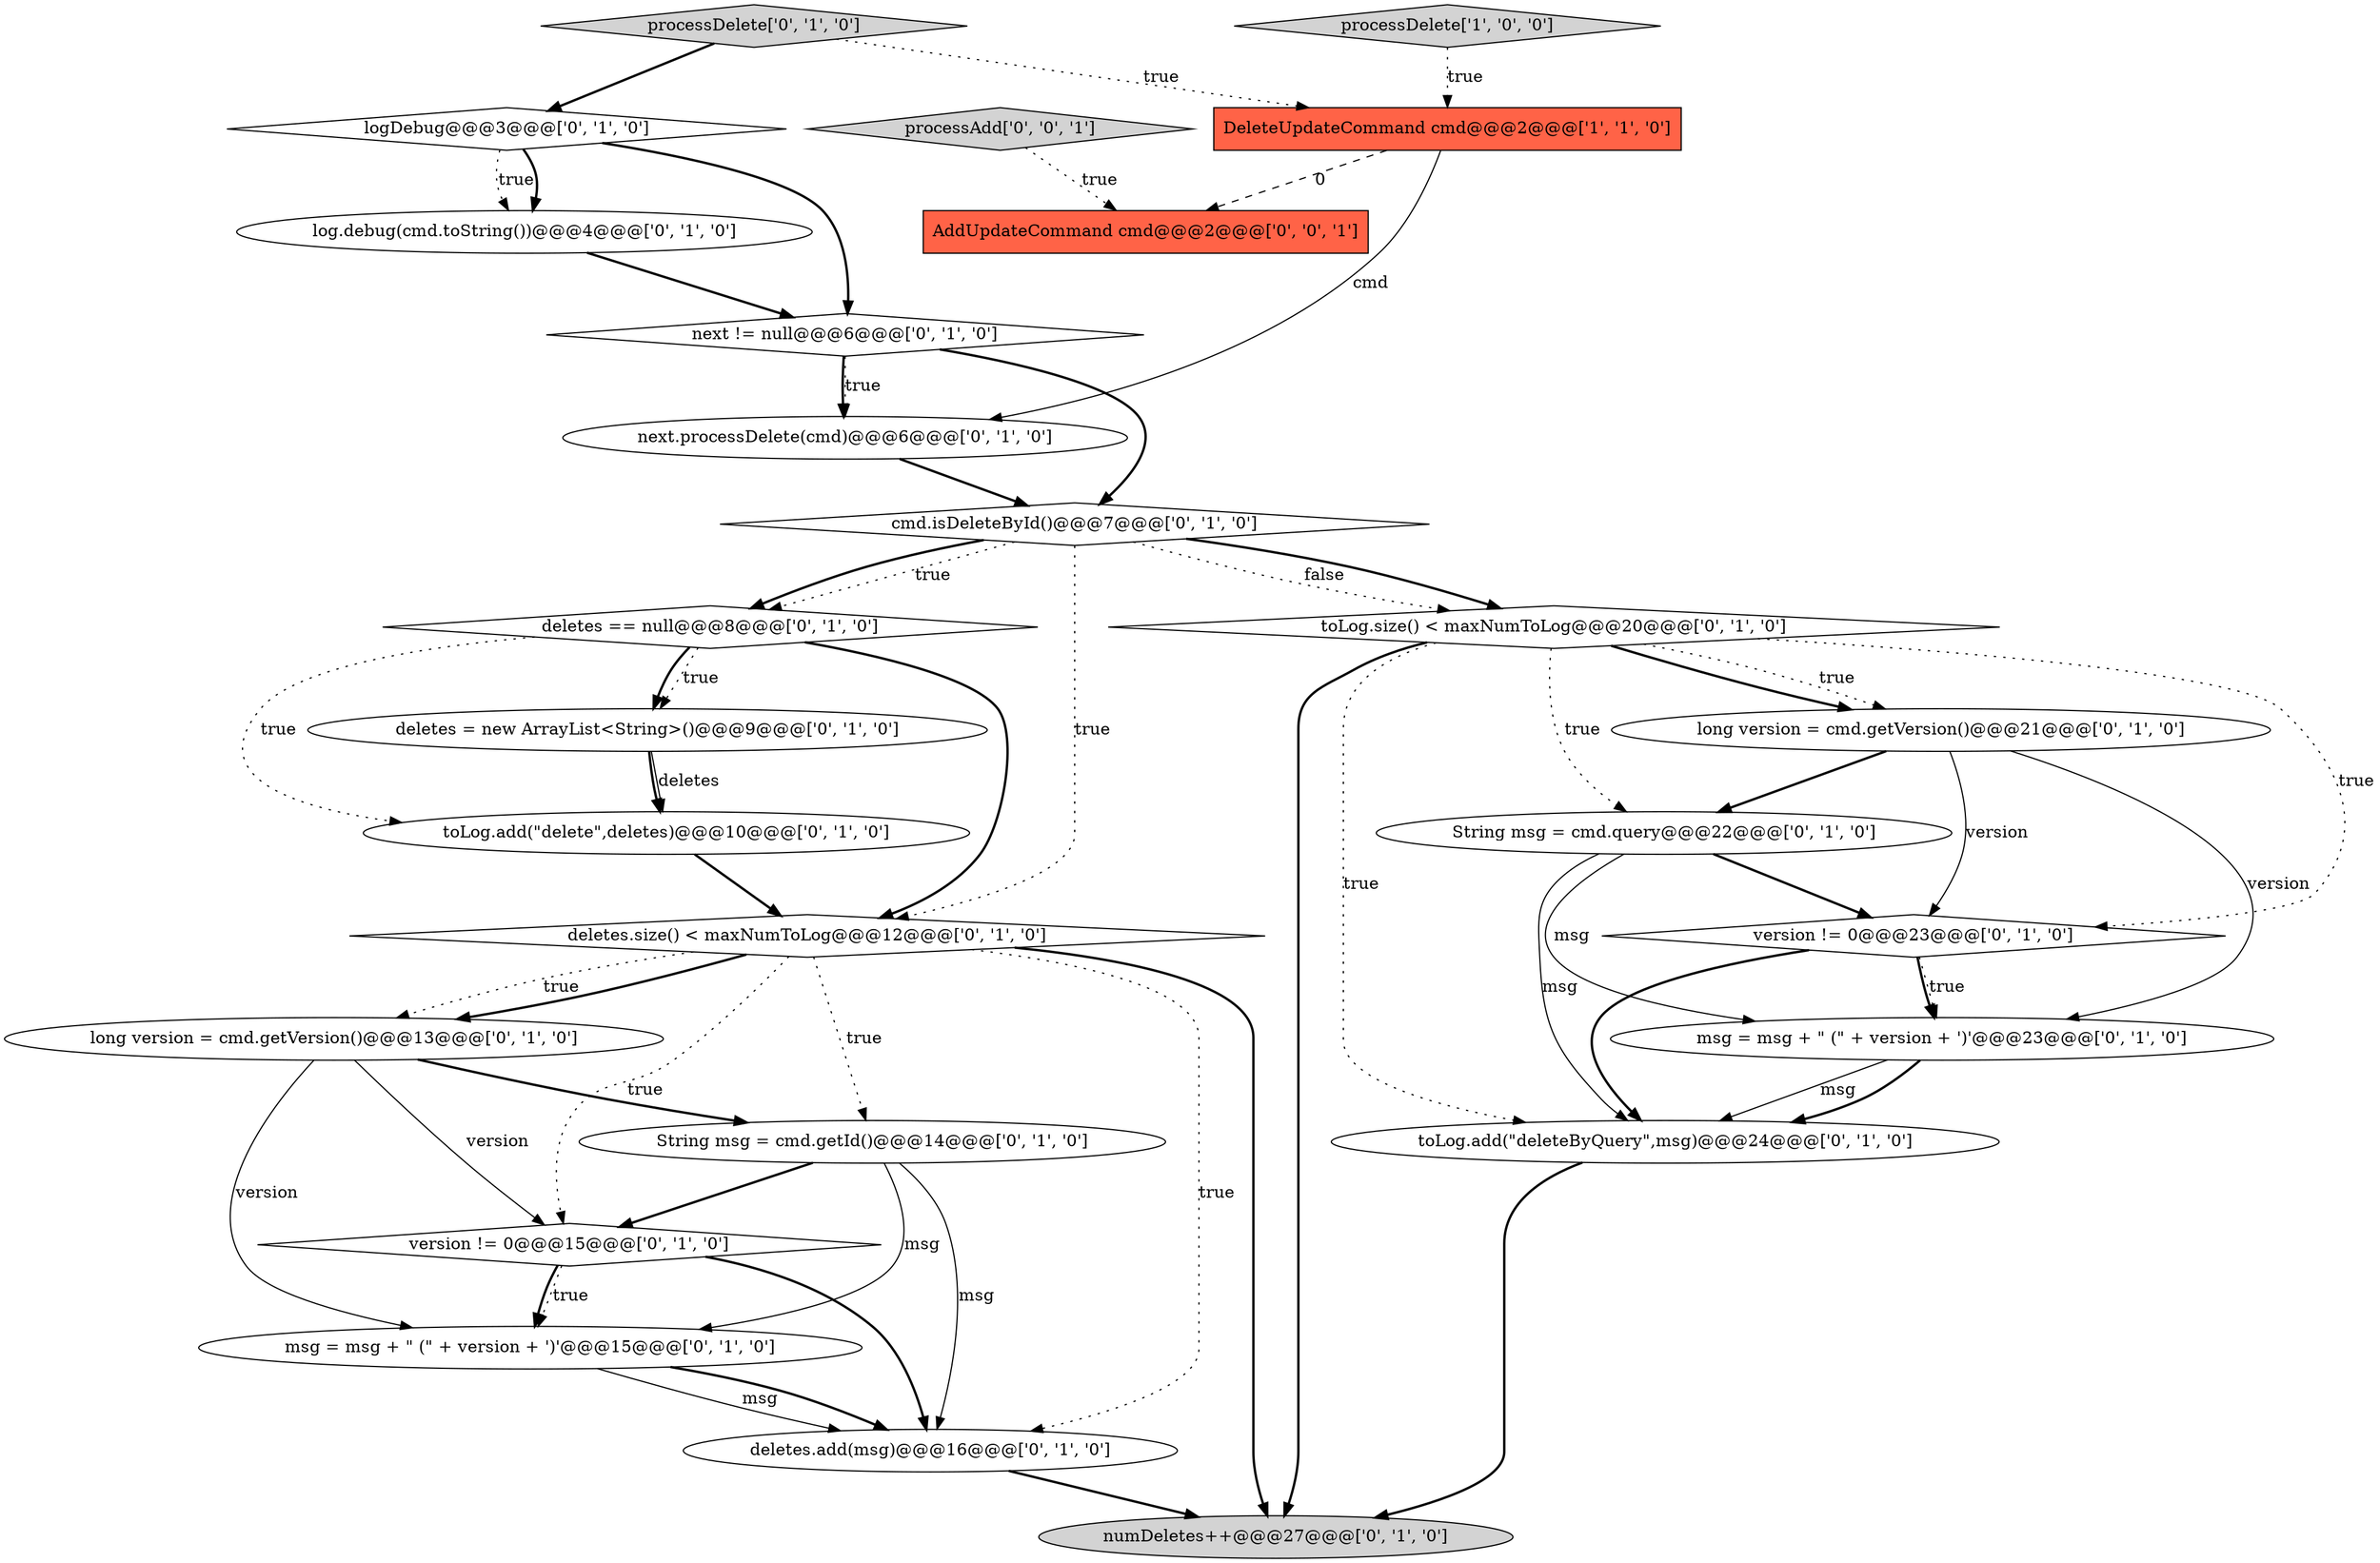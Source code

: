 digraph {
0 [style = filled, label = "DeleteUpdateCommand cmd@@@2@@@['1', '1', '0']", fillcolor = tomato, shape = box image = "AAA0AAABBB1BBB"];
11 [style = filled, label = "String msg = cmd.query@@@22@@@['0', '1', '0']", fillcolor = white, shape = ellipse image = "AAA0AAABBB2BBB"];
13 [style = filled, label = "cmd.isDeleteById()@@@7@@@['0', '1', '0']", fillcolor = white, shape = diamond image = "AAA0AAABBB2BBB"];
15 [style = filled, label = "msg = msg + \" (\" + version + ')'@@@15@@@['0', '1', '0']", fillcolor = white, shape = ellipse image = "AAA0AAABBB2BBB"];
4 [style = filled, label = "version != 0@@@15@@@['0', '1', '0']", fillcolor = white, shape = diamond image = "AAA0AAABBB2BBB"];
17 [style = filled, label = "next != null@@@6@@@['0', '1', '0']", fillcolor = white, shape = diamond image = "AAA1AAABBB2BBB"];
1 [style = filled, label = "processDelete['1', '0', '0']", fillcolor = lightgray, shape = diamond image = "AAA0AAABBB1BBB"];
22 [style = filled, label = "deletes.size() < maxNumToLog@@@12@@@['0', '1', '0']", fillcolor = white, shape = diamond image = "AAA0AAABBB2BBB"];
14 [style = filled, label = "deletes.add(msg)@@@16@@@['0', '1', '0']", fillcolor = white, shape = ellipse image = "AAA0AAABBB2BBB"];
18 [style = filled, label = "msg = msg + \" (\" + version + ')'@@@23@@@['0', '1', '0']", fillcolor = white, shape = ellipse image = "AAA0AAABBB2BBB"];
24 [style = filled, label = "AddUpdateCommand cmd@@@2@@@['0', '0', '1']", fillcolor = tomato, shape = box image = "AAA0AAABBB3BBB"];
21 [style = filled, label = "log.debug(cmd.toString())@@@4@@@['0', '1', '0']", fillcolor = white, shape = ellipse image = "AAA1AAABBB2BBB"];
10 [style = filled, label = "next.processDelete(cmd)@@@6@@@['0', '1', '0']", fillcolor = white, shape = ellipse image = "AAA0AAABBB2BBB"];
20 [style = filled, label = "String msg = cmd.getId()@@@14@@@['0', '1', '0']", fillcolor = white, shape = ellipse image = "AAA0AAABBB2BBB"];
25 [style = filled, label = "processAdd['0', '0', '1']", fillcolor = lightgray, shape = diamond image = "AAA0AAABBB3BBB"];
23 [style = filled, label = "version != 0@@@23@@@['0', '1', '0']", fillcolor = white, shape = diamond image = "AAA0AAABBB2BBB"];
12 [style = filled, label = "processDelete['0', '1', '0']", fillcolor = lightgray, shape = diamond image = "AAA0AAABBB2BBB"];
6 [style = filled, label = "long version = cmd.getVersion()@@@21@@@['0', '1', '0']", fillcolor = white, shape = ellipse image = "AAA0AAABBB2BBB"];
16 [style = filled, label = "toLog.add(\"deleteByQuery\",msg)@@@24@@@['0', '1', '0']", fillcolor = white, shape = ellipse image = "AAA1AAABBB2BBB"];
8 [style = filled, label = "deletes == null@@@8@@@['0', '1', '0']", fillcolor = white, shape = diamond image = "AAA0AAABBB2BBB"];
7 [style = filled, label = "numDeletes++@@@27@@@['0', '1', '0']", fillcolor = lightgray, shape = ellipse image = "AAA0AAABBB2BBB"];
3 [style = filled, label = "toLog.add(\"delete\",deletes)@@@10@@@['0', '1', '0']", fillcolor = white, shape = ellipse image = "AAA0AAABBB2BBB"];
19 [style = filled, label = "logDebug@@@3@@@['0', '1', '0']", fillcolor = white, shape = diamond image = "AAA1AAABBB2BBB"];
5 [style = filled, label = "toLog.size() < maxNumToLog@@@20@@@['0', '1', '0']", fillcolor = white, shape = diamond image = "AAA0AAABBB2BBB"];
2 [style = filled, label = "deletes = new ArrayList<String>()@@@9@@@['0', '1', '0']", fillcolor = white, shape = ellipse image = "AAA0AAABBB2BBB"];
9 [style = filled, label = "long version = cmd.getVersion()@@@13@@@['0', '1', '0']", fillcolor = white, shape = ellipse image = "AAA0AAABBB2BBB"];
19->21 [style = dotted, label="true"];
14->7 [style = bold, label=""];
13->5 [style = bold, label=""];
13->5 [style = dotted, label="false"];
5->11 [style = dotted, label="true"];
5->16 [style = dotted, label="true"];
20->15 [style = solid, label="msg"];
5->7 [style = bold, label=""];
18->16 [style = solid, label="msg"];
9->4 [style = solid, label="version"];
1->0 [style = dotted, label="true"];
11->18 [style = solid, label="msg"];
9->15 [style = solid, label="version"];
9->20 [style = bold, label=""];
6->11 [style = bold, label=""];
20->4 [style = bold, label=""];
12->0 [style = dotted, label="true"];
21->17 [style = bold, label=""];
22->9 [style = dotted, label="true"];
22->20 [style = dotted, label="true"];
15->14 [style = solid, label="msg"];
23->16 [style = bold, label=""];
0->24 [style = dashed, label="0"];
13->8 [style = dotted, label="true"];
8->2 [style = dotted, label="true"];
22->9 [style = bold, label=""];
6->18 [style = solid, label="version"];
2->3 [style = bold, label=""];
5->6 [style = dotted, label="true"];
19->21 [style = bold, label=""];
8->2 [style = bold, label=""];
4->15 [style = dotted, label="true"];
0->10 [style = solid, label="cmd"];
10->13 [style = bold, label=""];
17->10 [style = dotted, label="true"];
15->14 [style = bold, label=""];
22->14 [style = dotted, label="true"];
23->18 [style = dotted, label="true"];
25->24 [style = dotted, label="true"];
19->17 [style = bold, label=""];
17->13 [style = bold, label=""];
8->22 [style = bold, label=""];
22->7 [style = bold, label=""];
11->23 [style = bold, label=""];
11->16 [style = solid, label="msg"];
18->16 [style = bold, label=""];
13->22 [style = dotted, label="true"];
12->19 [style = bold, label=""];
4->14 [style = bold, label=""];
20->14 [style = solid, label="msg"];
23->18 [style = bold, label=""];
16->7 [style = bold, label=""];
3->22 [style = bold, label=""];
8->3 [style = dotted, label="true"];
13->8 [style = bold, label=""];
4->15 [style = bold, label=""];
22->4 [style = dotted, label="true"];
2->3 [style = solid, label="deletes"];
6->23 [style = solid, label="version"];
5->23 [style = dotted, label="true"];
17->10 [style = bold, label=""];
5->6 [style = bold, label=""];
}

